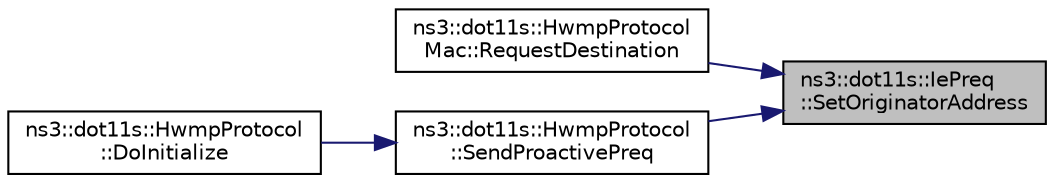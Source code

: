 digraph "ns3::dot11s::IePreq::SetOriginatorAddress"
{
 // LATEX_PDF_SIZE
  edge [fontname="Helvetica",fontsize="10",labelfontname="Helvetica",labelfontsize="10"];
  node [fontname="Helvetica",fontsize="10",shape=record];
  rankdir="RL";
  Node1 [label="ns3::dot11s::IePreq\l::SetOriginatorAddress",height=0.2,width=0.4,color="black", fillcolor="grey75", style="filled", fontcolor="black",tooltip="Set originator address value."];
  Node1 -> Node2 [dir="back",color="midnightblue",fontsize="10",style="solid",fontname="Helvetica"];
  Node2 [label="ns3::dot11s::HwmpProtocol\lMac::RequestDestination",height=0.2,width=0.4,color="black", fillcolor="white", style="filled",URL="$classns3_1_1dot11s_1_1_hwmp_protocol_mac.html#af76aa30e2860d6b655f8db5e4408908b",tooltip="Request a destination."];
  Node1 -> Node3 [dir="back",color="midnightblue",fontsize="10",style="solid",fontname="Helvetica"];
  Node3 [label="ns3::dot11s::HwmpProtocol\l::SendProactivePreq",height=0.2,width=0.4,color="black", fillcolor="white", style="filled",URL="$classns3_1_1dot11s_1_1_hwmp_protocol.html#aa441183b0679939c73535bd256e8d0d0",tooltip="Proactive Preq routines:"];
  Node3 -> Node4 [dir="back",color="midnightblue",fontsize="10",style="solid",fontname="Helvetica"];
  Node4 [label="ns3::dot11s::HwmpProtocol\l::DoInitialize",height=0.2,width=0.4,color="black", fillcolor="white", style="filled",URL="$classns3_1_1dot11s_1_1_hwmp_protocol.html#a67a93c2ef31e7ca0d23b07c8c6edcd90",tooltip="Initialize() implementation."];
}
